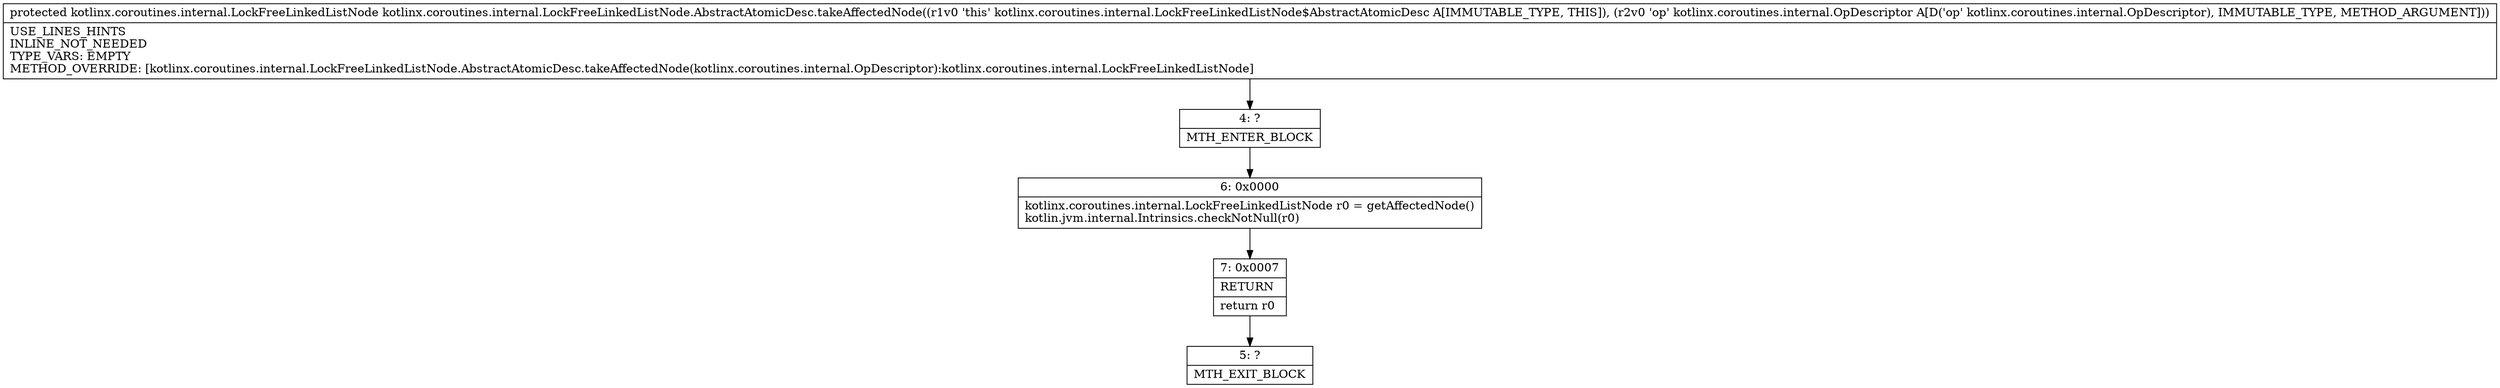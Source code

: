 digraph "CFG forkotlinx.coroutines.internal.LockFreeLinkedListNode.AbstractAtomicDesc.takeAffectedNode(Lkotlinx\/coroutines\/internal\/OpDescriptor;)Lkotlinx\/coroutines\/internal\/LockFreeLinkedListNode;" {
Node_4 [shape=record,label="{4\:\ ?|MTH_ENTER_BLOCK\l}"];
Node_6 [shape=record,label="{6\:\ 0x0000|kotlinx.coroutines.internal.LockFreeLinkedListNode r0 = getAffectedNode()\lkotlin.jvm.internal.Intrinsics.checkNotNull(r0)\l}"];
Node_7 [shape=record,label="{7\:\ 0x0007|RETURN\l|return r0\l}"];
Node_5 [shape=record,label="{5\:\ ?|MTH_EXIT_BLOCK\l}"];
MethodNode[shape=record,label="{protected kotlinx.coroutines.internal.LockFreeLinkedListNode kotlinx.coroutines.internal.LockFreeLinkedListNode.AbstractAtomicDesc.takeAffectedNode((r1v0 'this' kotlinx.coroutines.internal.LockFreeLinkedListNode$AbstractAtomicDesc A[IMMUTABLE_TYPE, THIS]), (r2v0 'op' kotlinx.coroutines.internal.OpDescriptor A[D('op' kotlinx.coroutines.internal.OpDescriptor), IMMUTABLE_TYPE, METHOD_ARGUMENT]))  | USE_LINES_HINTS\lINLINE_NOT_NEEDED\lTYPE_VARS: EMPTY\lMETHOD_OVERRIDE: [kotlinx.coroutines.internal.LockFreeLinkedListNode.AbstractAtomicDesc.takeAffectedNode(kotlinx.coroutines.internal.OpDescriptor):kotlinx.coroutines.internal.LockFreeLinkedListNode]\l}"];
MethodNode -> Node_4;Node_4 -> Node_6;
Node_6 -> Node_7;
Node_7 -> Node_5;
}

